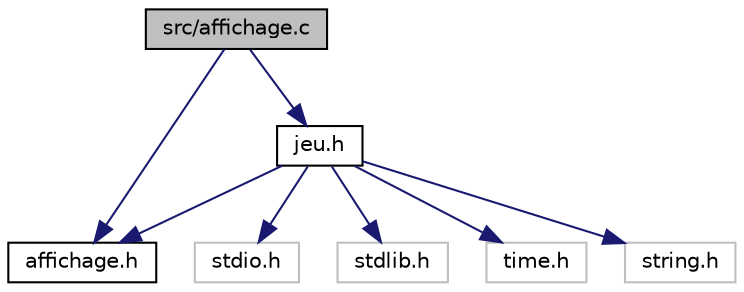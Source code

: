 digraph "src/affichage.c"
{
 // LATEX_PDF_SIZE
  edge [fontname="Helvetica",fontsize="10",labelfontname="Helvetica",labelfontsize="10"];
  node [fontname="Helvetica",fontsize="10",shape=record];
  Node1 [label="src/affichage.c",height=0.2,width=0.4,color="black", fillcolor="grey75", style="filled", fontcolor="black",tooltip="Fichier de l'ensemble des fonctions pour l'affichage."];
  Node1 -> Node2 [color="midnightblue",fontsize="10",style="solid",fontname="Helvetica"];
  Node2 [label="affichage.h",height=0.2,width=0.4,color="black", fillcolor="white", style="filled",URL="$affichage_8h.html",tooltip="fichier de l'ensemble des appels des fonctions pour l'affichage"];
  Node1 -> Node3 [color="midnightblue",fontsize="10",style="solid",fontname="Helvetica"];
  Node3 [label="jeu.h",height=0.2,width=0.4,color="black", fillcolor="white", style="filled",URL="$jeu_8h.html",tooltip="fichier de l'ensemble des appels de fonctions pour le bon fonctionnement du jeu"];
  Node3 -> Node4 [color="midnightblue",fontsize="10",style="solid",fontname="Helvetica"];
  Node4 [label="stdio.h",height=0.2,width=0.4,color="grey75", fillcolor="white", style="filled",tooltip=" "];
  Node3 -> Node5 [color="midnightblue",fontsize="10",style="solid",fontname="Helvetica"];
  Node5 [label="stdlib.h",height=0.2,width=0.4,color="grey75", fillcolor="white", style="filled",tooltip=" "];
  Node3 -> Node6 [color="midnightblue",fontsize="10",style="solid",fontname="Helvetica"];
  Node6 [label="time.h",height=0.2,width=0.4,color="grey75", fillcolor="white", style="filled",tooltip=" "];
  Node3 -> Node7 [color="midnightblue",fontsize="10",style="solid",fontname="Helvetica"];
  Node7 [label="string.h",height=0.2,width=0.4,color="grey75", fillcolor="white", style="filled",tooltip=" "];
  Node3 -> Node2 [color="midnightblue",fontsize="10",style="solid",fontname="Helvetica"];
}
